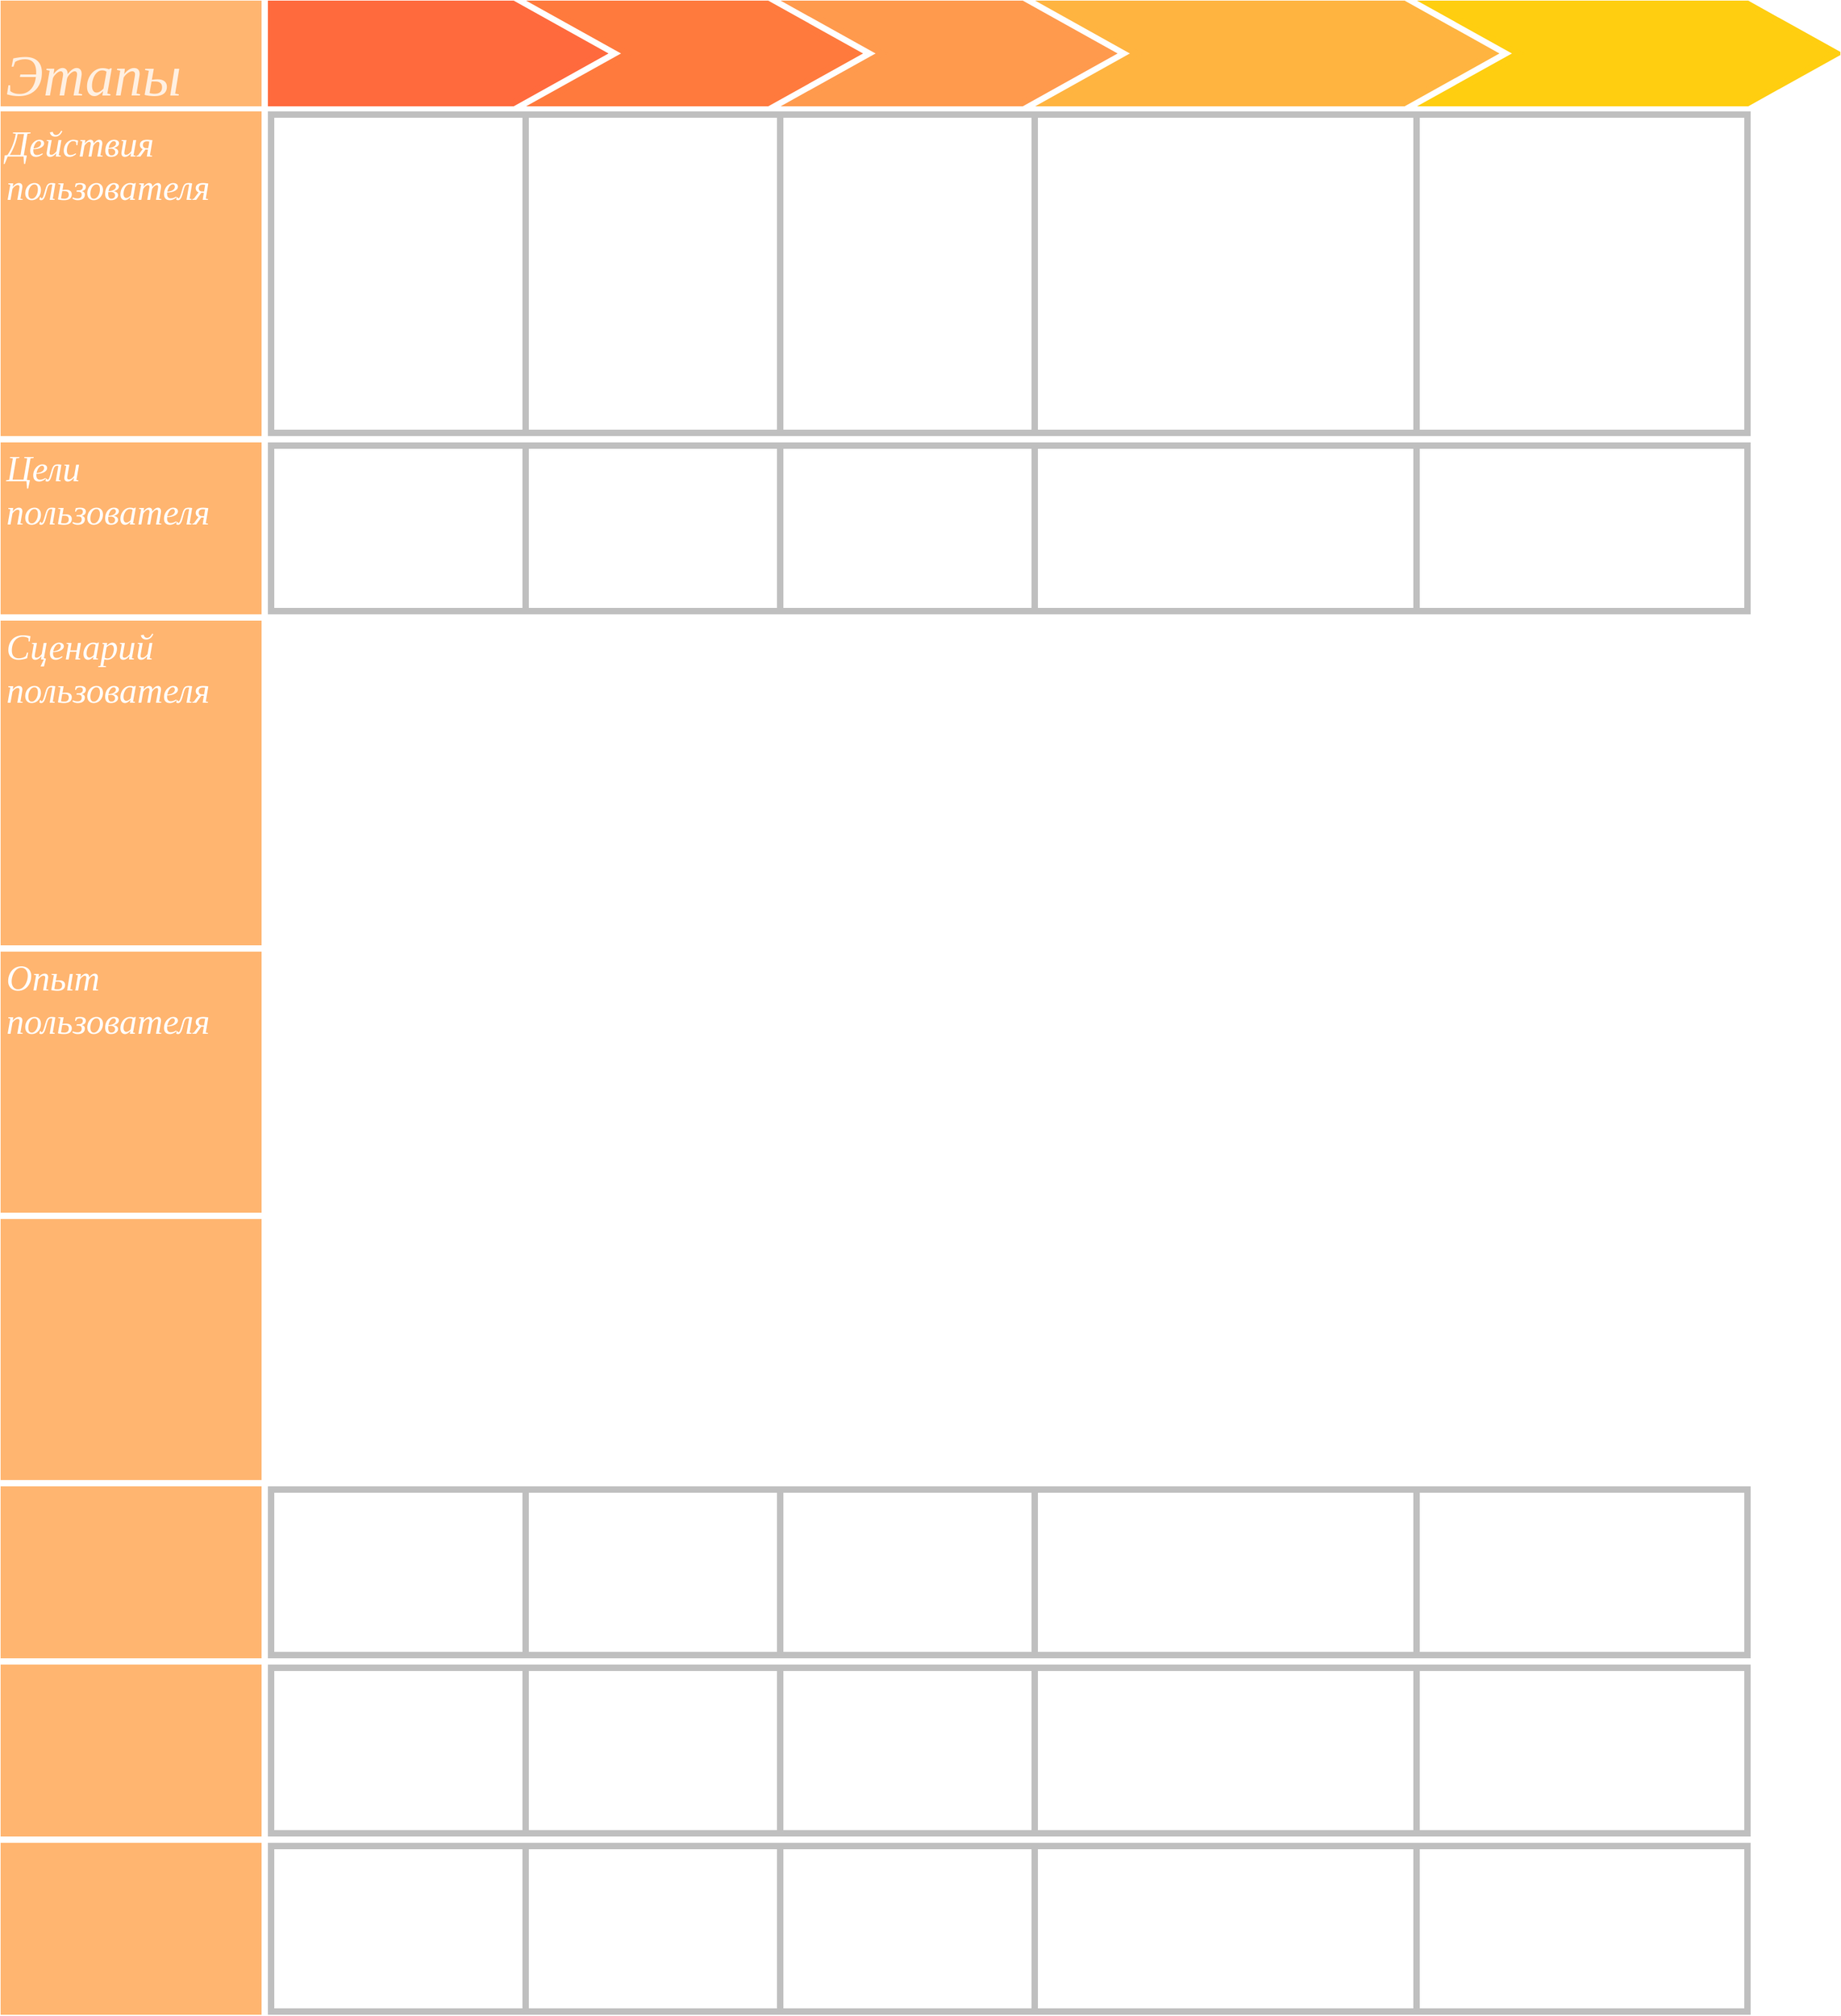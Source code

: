 <mxfile version="15.5.1" type="github"><diagram id="1C4sk1OV5w2iFa7L-SlU" name="Page-1"><mxGraphModel dx="3819" dy="876" grid="1" gridSize="10" guides="1" tooltips="1" connect="1" arrows="1" fold="1" page="1" pageScale="1" pageWidth="2336" pageHeight="1654" math="0" shadow="0"><root><mxCell id="0"/><mxCell id="1" parent="0"/><mxCell id="xAyLUSCtERjkVuUPuIgZ-39" value="" style="rounded=0;whiteSpace=wrap;html=1;fontFamily=Times New Roman;fontSize=18;strokeColor=#FFB570;strokeWidth=5;fillColor=#FFB570;fontColor=#FFFFFF;" vertex="1" parent="1"><mxGeometry y="3" width="200" height="78" as="geometry"/></mxCell><mxCell id="xAyLUSCtERjkVuUPuIgZ-40" value="Этапы" style="text;strokeColor=none;fillColor=none;fontSize=45;fontStyle=2;verticalAlign=middle;align=center;fontFamily=Comic Sans MS;labelBackgroundColor=none;labelBorderColor=none;html=1;textOpacity=80;fontColor=#FFFFFF;" vertex="1" parent="1"><mxGeometry x="20" y="39" width="100" height="40" as="geometry"/></mxCell><mxCell id="xAyLUSCtERjkVuUPuIgZ-43" value="" style="shape=step;perimeter=stepPerimeter;whiteSpace=wrap;html=1;fixedSize=1;labelBackgroundColor=none;labelBorderColor=none;fontFamily=Comic Sans MS;fontSize=45;fontColor=#FFFFFF;strokeColor=#FF6A3D;strokeWidth=5;fillColor=#FF6A3D;size=70;" vertex="1" parent="1"><mxGeometry x="220" y="3" width="250" height="78" as="geometry"/></mxCell><mxCell id="xAyLUSCtERjkVuUPuIgZ-44" value="" style="shape=step;perimeter=stepPerimeter;whiteSpace=wrap;html=1;fixedSize=1;labelBackgroundColor=none;labelBorderColor=none;fontFamily=Comic Sans MS;fontSize=45;fontColor=#FFFFFF;strokeColor=#FF7A3D;strokeWidth=5;fillColor=#FF7A3D;size=70;" vertex="1" parent="1"><mxGeometry x="420" y="3" width="250" height="78" as="geometry"/></mxCell><mxCell id="xAyLUSCtERjkVuUPuIgZ-45" value="" style="shape=step;perimeter=stepPerimeter;whiteSpace=wrap;html=1;fixedSize=1;labelBackgroundColor=none;labelBorderColor=none;fontFamily=Comic Sans MS;fontSize=45;fontColor=#FFFFFF;strokeColor=#FF9A4D;strokeWidth=5;fillColor=#FF9A4D;size=70;" vertex="1" parent="1"><mxGeometry x="620" y="3" width="250" height="78" as="geometry"/></mxCell><mxCell id="xAyLUSCtERjkVuUPuIgZ-46" value="" style="rounded=0;whiteSpace=wrap;html=1;labelBackgroundColor=none;labelBorderColor=none;fontFamily=Comic Sans MS;fontSize=45;fontColor=#FFFFFF;strokeColor=#FF6A3D;strokeWidth=5;fillColor=#FF6A3D;" vertex="1" parent="1"><mxGeometry x="210" y="3" width="120" height="78" as="geometry"/></mxCell><mxCell id="xAyLUSCtERjkVuUPuIgZ-48" value="" style="shape=step;perimeter=stepPerimeter;whiteSpace=wrap;html=1;fixedSize=1;labelBackgroundColor=none;labelBorderColor=none;fontFamily=Comic Sans MS;fontSize=45;fontColor=#FFFFFF;strokeColor=#FFB440;strokeWidth=5;fillColor=#FFB440;size=70;" vertex="1" parent="1"><mxGeometry x="820" y="3" width="350" height="78" as="geometry"/></mxCell><mxCell id="xAyLUSCtERjkVuUPuIgZ-50" value="" style="shape=step;perimeter=stepPerimeter;whiteSpace=wrap;html=1;fixedSize=1;labelBackgroundColor=none;labelBorderColor=none;fontFamily=Comic Sans MS;fontSize=45;fontColor=#FFFFFF;strokeColor=#FFCE10;strokeWidth=5;fillColor=#FFCE10;size=70;" vertex="1" parent="1"><mxGeometry x="1120" y="3" width="320" height="78" as="geometry"/></mxCell><mxCell id="xAyLUSCtERjkVuUPuIgZ-52" value="" style="rounded=0;whiteSpace=wrap;html=1;labelBackgroundColor=none;labelBorderColor=none;fontFamily=Comic Sans MS;fontSize=45;strokeWidth=5;strokeColor=#BFBFBF;" vertex="1" parent="1"><mxGeometry x="210" y="90" width="200" height="250" as="geometry"/></mxCell><mxCell id="xAyLUSCtERjkVuUPuIgZ-53" value="" style="rounded=0;whiteSpace=wrap;html=1;labelBackgroundColor=none;labelBorderColor=none;fontFamily=Comic Sans MS;fontSize=45;strokeWidth=5;strokeColor=#BFBFBF;" vertex="1" parent="1"><mxGeometry x="410" y="90" width="200" height="250" as="geometry"/></mxCell><mxCell id="xAyLUSCtERjkVuUPuIgZ-54" value="" style="rounded=0;whiteSpace=wrap;html=1;labelBackgroundColor=none;labelBorderColor=none;fontFamily=Comic Sans MS;fontSize=45;strokeWidth=5;strokeColor=#BFBFBF;" vertex="1" parent="1"><mxGeometry x="1110" y="90" width="260" height="250" as="geometry"/></mxCell><mxCell id="xAyLUSCtERjkVuUPuIgZ-55" value="" style="rounded=0;whiteSpace=wrap;html=1;labelBackgroundColor=none;labelBorderColor=none;fontFamily=Comic Sans MS;fontSize=45;strokeWidth=5;strokeColor=#BFBFBF;" vertex="1" parent="1"><mxGeometry x="610" y="90" width="200" height="250" as="geometry"/></mxCell><mxCell id="xAyLUSCtERjkVuUPuIgZ-56" value="" style="rounded=0;whiteSpace=wrap;html=1;labelBackgroundColor=none;labelBorderColor=none;fontFamily=Comic Sans MS;fontSize=45;strokeWidth=5;strokeColor=#BFBFBF;" vertex="1" parent="1"><mxGeometry x="810" y="90" width="300" height="250" as="geometry"/></mxCell><mxCell id="xAyLUSCtERjkVuUPuIgZ-57" value="" style="rounded=0;whiteSpace=wrap;html=1;fontFamily=Times New Roman;fontSize=18;strokeColor=#FFB570;strokeWidth=5;fillColor=#FFB570;fontColor=#FFFFFF;" vertex="1" parent="1"><mxGeometry y="90" width="200" height="250" as="geometry"/></mxCell><mxCell id="xAyLUSCtERjkVuUPuIgZ-58" value="" style="rounded=0;whiteSpace=wrap;html=1;fontFamily=Times New Roman;fontSize=18;strokeColor=#FFB570;strokeWidth=5;fillColor=#FFB570;fontColor=#FFFFFF;" vertex="1" parent="1"><mxGeometry y="350" width="200" height="130" as="geometry"/></mxCell><mxCell id="xAyLUSCtERjkVuUPuIgZ-59" value="" style="rounded=0;whiteSpace=wrap;html=1;fontFamily=Times New Roman;fontSize=18;strokeColor=#FFB570;strokeWidth=5;fillColor=#FFB570;fontColor=#FFFFFF;" vertex="1" parent="1"><mxGeometry y="490" width="200" height="250" as="geometry"/></mxCell><mxCell id="xAyLUSCtERjkVuUPuIgZ-60" value="" style="rounded=0;whiteSpace=wrap;html=1;fontFamily=Times New Roman;fontSize=18;strokeColor=#FFB570;strokeWidth=5;fillColor=#FFB570;fontColor=#FFFFFF;" vertex="1" parent="1"><mxGeometry y="1170" width="200" height="130" as="geometry"/></mxCell><mxCell id="xAyLUSCtERjkVuUPuIgZ-61" value="" style="rounded=0;whiteSpace=wrap;html=1;fontFamily=Times New Roman;fontSize=18;strokeColor=#FFB570;strokeWidth=5;fillColor=#FFB570;fontColor=#FFFFFF;" vertex="1" parent="1"><mxGeometry y="750" width="200" height="200" as="geometry"/></mxCell><mxCell id="xAyLUSCtERjkVuUPuIgZ-62" value="" style="rounded=0;whiteSpace=wrap;html=1;fontFamily=Times New Roman;fontSize=18;strokeColor=#FFB570;strokeWidth=5;fillColor=#FFB570;fontColor=#FFFFFF;" vertex="1" parent="1"><mxGeometry y="1310" width="200" height="130" as="geometry"/></mxCell><mxCell id="xAyLUSCtERjkVuUPuIgZ-63" value="" style="rounded=0;whiteSpace=wrap;html=1;fontFamily=Times New Roman;fontSize=18;strokeColor=#FFB570;strokeWidth=5;fillColor=#FFB570;fontColor=#FFFFFF;" vertex="1" parent="1"><mxGeometry y="1450" width="200" height="130" as="geometry"/></mxCell><mxCell id="xAyLUSCtERjkVuUPuIgZ-64" value="" style="rounded=0;whiteSpace=wrap;html=1;labelBackgroundColor=none;labelBorderColor=none;fontFamily=Comic Sans MS;fontSize=45;strokeWidth=5;strokeColor=#BFBFBF;" vertex="1" parent="1"><mxGeometry x="210" y="350" width="200" height="130" as="geometry"/></mxCell><mxCell id="xAyLUSCtERjkVuUPuIgZ-65" value="" style="rounded=0;whiteSpace=wrap;html=1;labelBackgroundColor=none;labelBorderColor=none;fontFamily=Comic Sans MS;fontSize=45;strokeWidth=5;strokeColor=#BFBFBF;" vertex="1" parent="1"><mxGeometry x="410" y="350" width="200" height="130" as="geometry"/></mxCell><mxCell id="xAyLUSCtERjkVuUPuIgZ-66" value="" style="rounded=0;whiteSpace=wrap;html=1;labelBackgroundColor=none;labelBorderColor=none;fontFamily=Comic Sans MS;fontSize=45;strokeWidth=5;strokeColor=#BFBFBF;" vertex="1" parent="1"><mxGeometry x="610" y="350" width="200" height="130" as="geometry"/></mxCell><mxCell id="xAyLUSCtERjkVuUPuIgZ-67" value="" style="rounded=0;whiteSpace=wrap;html=1;labelBackgroundColor=none;labelBorderColor=none;fontFamily=Comic Sans MS;fontSize=45;strokeWidth=5;strokeColor=#BFBFBF;" vertex="1" parent="1"><mxGeometry x="810" y="350" width="300" height="130" as="geometry"/></mxCell><mxCell id="xAyLUSCtERjkVuUPuIgZ-68" value="" style="rounded=0;whiteSpace=wrap;html=1;labelBackgroundColor=none;labelBorderColor=none;fontFamily=Comic Sans MS;fontSize=45;strokeWidth=5;strokeColor=#BFBFBF;" vertex="1" parent="1"><mxGeometry x="1110" y="350" width="260" height="130" as="geometry"/></mxCell><mxCell id="xAyLUSCtERjkVuUPuIgZ-69" value="" style="rounded=0;whiteSpace=wrap;html=1;fontFamily=Times New Roman;fontSize=18;strokeColor=#FFB570;strokeWidth=5;fillColor=#FFB570;fontColor=#FFFFFF;" vertex="1" parent="1"><mxGeometry y="960" width="200" height="200" as="geometry"/></mxCell><mxCell id="xAyLUSCtERjkVuUPuIgZ-70" value="" style="rounded=0;whiteSpace=wrap;html=1;labelBackgroundColor=none;labelBorderColor=none;fontFamily=Comic Sans MS;fontSize=45;strokeWidth=5;strokeColor=#BFBFBF;" vertex="1" parent="1"><mxGeometry x="210" y="1170" width="200" height="130" as="geometry"/></mxCell><mxCell id="xAyLUSCtERjkVuUPuIgZ-71" value="" style="rounded=0;whiteSpace=wrap;html=1;labelBackgroundColor=none;labelBorderColor=none;fontFamily=Comic Sans MS;fontSize=45;strokeWidth=5;strokeColor=#BFBFBF;" vertex="1" parent="1"><mxGeometry x="410" y="1170" width="200" height="130" as="geometry"/></mxCell><mxCell id="xAyLUSCtERjkVuUPuIgZ-72" value="" style="rounded=0;whiteSpace=wrap;html=1;labelBackgroundColor=none;labelBorderColor=none;fontFamily=Comic Sans MS;fontSize=45;strokeWidth=5;strokeColor=#BFBFBF;" vertex="1" parent="1"><mxGeometry x="610" y="1170" width="200" height="130" as="geometry"/></mxCell><mxCell id="xAyLUSCtERjkVuUPuIgZ-73" value="" style="rounded=0;whiteSpace=wrap;html=1;labelBackgroundColor=none;labelBorderColor=none;fontFamily=Comic Sans MS;fontSize=45;strokeWidth=5;strokeColor=#BFBFBF;" vertex="1" parent="1"><mxGeometry x="210" y="1310" width="200" height="130" as="geometry"/></mxCell><mxCell id="xAyLUSCtERjkVuUPuIgZ-74" value="" style="rounded=0;whiteSpace=wrap;html=1;labelBackgroundColor=none;labelBorderColor=none;fontFamily=Comic Sans MS;fontSize=45;strokeWidth=5;strokeColor=#BFBFBF;" vertex="1" parent="1"><mxGeometry x="410" y="1310" width="200" height="130" as="geometry"/></mxCell><mxCell id="xAyLUSCtERjkVuUPuIgZ-75" value="" style="rounded=0;whiteSpace=wrap;html=1;labelBackgroundColor=none;labelBorderColor=none;fontFamily=Comic Sans MS;fontSize=45;strokeWidth=5;strokeColor=#BFBFBF;" vertex="1" parent="1"><mxGeometry x="610" y="1310" width="200" height="130" as="geometry"/></mxCell><mxCell id="xAyLUSCtERjkVuUPuIgZ-76" value="" style="rounded=0;whiteSpace=wrap;html=1;labelBackgroundColor=none;labelBorderColor=none;fontFamily=Comic Sans MS;fontSize=45;strokeWidth=5;strokeColor=#BFBFBF;" vertex="1" parent="1"><mxGeometry x="210" y="1450" width="200" height="130" as="geometry"/></mxCell><mxCell id="xAyLUSCtERjkVuUPuIgZ-77" value="" style="rounded=0;whiteSpace=wrap;html=1;labelBackgroundColor=none;labelBorderColor=none;fontFamily=Comic Sans MS;fontSize=45;strokeWidth=5;strokeColor=#BFBFBF;" vertex="1" parent="1"><mxGeometry x="410" y="1450" width="200" height="130" as="geometry"/></mxCell><mxCell id="xAyLUSCtERjkVuUPuIgZ-78" value="" style="rounded=0;whiteSpace=wrap;html=1;labelBackgroundColor=none;labelBorderColor=none;fontFamily=Comic Sans MS;fontSize=45;strokeWidth=5;strokeColor=#BFBFBF;" vertex="1" parent="1"><mxGeometry x="610" y="1450" width="200" height="130" as="geometry"/></mxCell><mxCell id="xAyLUSCtERjkVuUPuIgZ-79" value="" style="rounded=0;whiteSpace=wrap;html=1;labelBackgroundColor=none;labelBorderColor=none;fontFamily=Comic Sans MS;fontSize=45;strokeWidth=5;strokeColor=#BFBFBF;" vertex="1" parent="1"><mxGeometry x="810" y="1170" width="300" height="130" as="geometry"/></mxCell><mxCell id="xAyLUSCtERjkVuUPuIgZ-80" value="" style="rounded=0;whiteSpace=wrap;html=1;labelBackgroundColor=none;labelBorderColor=none;fontFamily=Comic Sans MS;fontSize=45;strokeWidth=5;strokeColor=#BFBFBF;" vertex="1" parent="1"><mxGeometry x="810" y="1310" width="300" height="130" as="geometry"/></mxCell><mxCell id="xAyLUSCtERjkVuUPuIgZ-81" value="" style="rounded=0;whiteSpace=wrap;html=1;labelBackgroundColor=none;labelBorderColor=none;fontFamily=Comic Sans MS;fontSize=45;strokeWidth=5;strokeColor=#BFBFBF;" vertex="1" parent="1"><mxGeometry x="810" y="1450" width="300" height="130" as="geometry"/></mxCell><mxCell id="xAyLUSCtERjkVuUPuIgZ-82" value="" style="rounded=0;whiteSpace=wrap;html=1;labelBackgroundColor=none;labelBorderColor=none;fontFamily=Comic Sans MS;fontSize=45;strokeWidth=5;strokeColor=#BFBFBF;" vertex="1" parent="1"><mxGeometry x="1110" y="1170" width="260" height="130" as="geometry"/></mxCell><mxCell id="xAyLUSCtERjkVuUPuIgZ-83" value="" style="rounded=0;whiteSpace=wrap;html=1;labelBackgroundColor=none;labelBorderColor=none;fontFamily=Comic Sans MS;fontSize=45;strokeWidth=5;strokeColor=#BFBFBF;" vertex="1" parent="1"><mxGeometry x="1110" y="1310" width="260" height="130" as="geometry"/></mxCell><mxCell id="xAyLUSCtERjkVuUPuIgZ-84" value="" style="rounded=0;whiteSpace=wrap;html=1;labelBackgroundColor=none;labelBorderColor=none;fontFamily=Comic Sans MS;fontSize=45;strokeWidth=5;strokeColor=#BFBFBF;" vertex="1" parent="1"><mxGeometry x="1110" y="1450" width="260" height="130" as="geometry"/></mxCell><mxCell id="xAyLUSCtERjkVuUPuIgZ-89" value="Действия пользователя" style="text;html=1;strokeColor=none;fillColor=none;align=left;verticalAlign=middle;whiteSpace=wrap;rounded=0;labelBackgroundColor=none;labelBorderColor=none;fontFamily=Comic Sans MS;fontSize=28;fontColor=#FFFFFF;fontStyle=2;labelPosition=center;verticalLabelPosition=middle;" vertex="1" parent="1"><mxGeometry y="39" width="210" height="181" as="geometry"/></mxCell><mxCell id="xAyLUSCtERjkVuUPuIgZ-90" value="Цели пользователя" style="text;html=1;strokeColor=none;fillColor=none;align=left;verticalAlign=middle;whiteSpace=wrap;rounded=0;labelBackgroundColor=none;labelBorderColor=none;fontFamily=Comic Sans MS;fontSize=28;fontColor=#FFFFFF;fontStyle=2" vertex="1" parent="1"><mxGeometry y="370" width="60" height="30" as="geometry"/></mxCell><mxCell id="xAyLUSCtERjkVuUPuIgZ-92" value="Опыт пользователя" style="text;html=1;strokeColor=none;fillColor=none;align=left;verticalAlign=middle;whiteSpace=wrap;rounded=0;labelBackgroundColor=none;labelBorderColor=none;fontFamily=Comic Sans MS;fontSize=28;fontColor=#FFFFFF;fontStyle=2" vertex="1" parent="1"><mxGeometry y="770" width="60" height="30" as="geometry"/></mxCell><mxCell id="xAyLUSCtERjkVuUPuIgZ-94" value="Сценарий пользователя" style="text;html=1;strokeColor=none;fillColor=none;align=left;verticalAlign=middle;whiteSpace=wrap;rounded=0;labelBackgroundColor=none;labelBorderColor=none;fontFamily=Comic Sans MS;fontSize=28;fontColor=#FFFFFF;fontStyle=2" vertex="1" parent="1"><mxGeometry y="510" width="60" height="30" as="geometry"/></mxCell></root></mxGraphModel></diagram></mxfile>